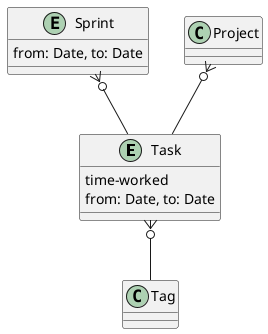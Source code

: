 @startuml "Entities"
entity Task {
    time-worked
    from: Date, to: Date
}
entity Sprint {
    from: Date, to: Date
}
Project }o-- Task
Sprint }o-- Task
Task }o-- Tag
@enduml